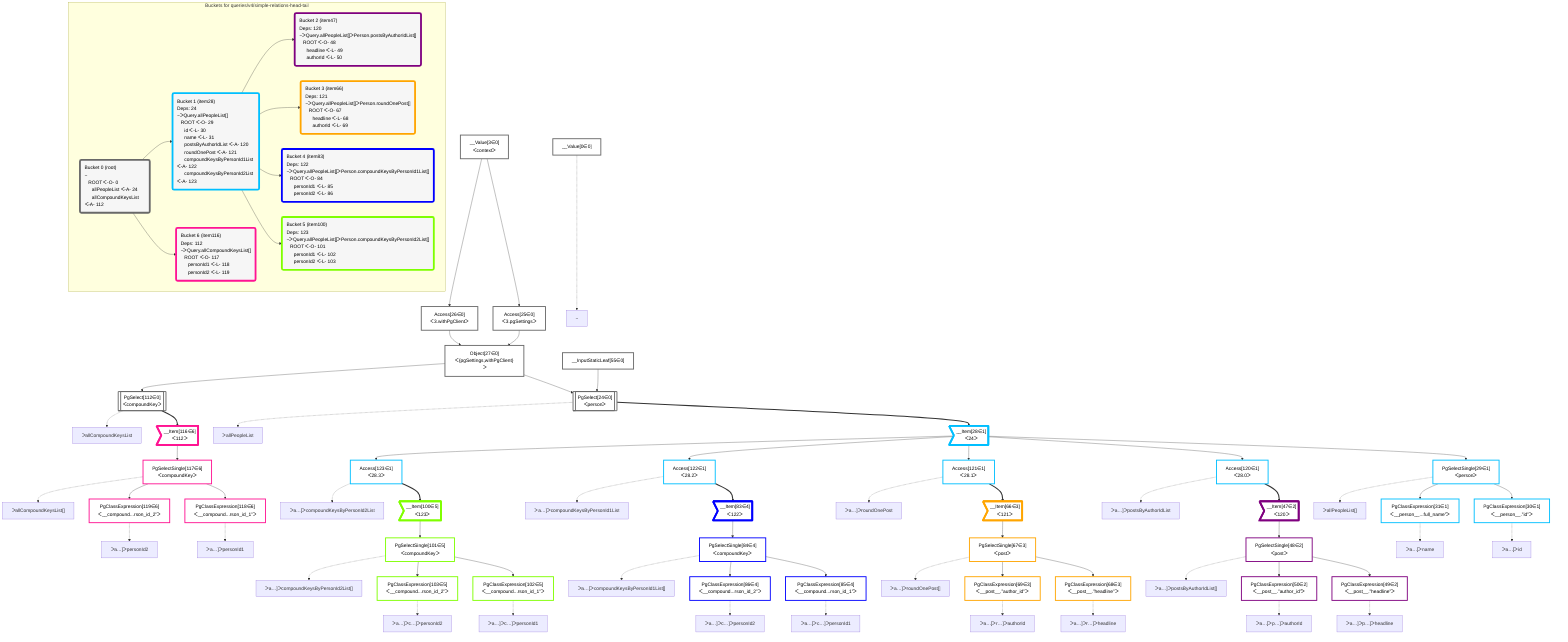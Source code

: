 graph TD
    classDef path fill:#eee,stroke:#000,color:#000
    classDef plan fill:#fff,stroke-width:3px,color:#000
    classDef itemplan fill:#fff,stroke-width:6px,color:#000
    classDef sideeffectplan fill:#f00,stroke-width:6px,color:#000
    classDef bucket fill:#f6f6f6,color:#000,stroke-width:6px,text-align:left


    %% define plans
    __Value0["__Value[0∈0]"]:::plan
    __Value3["__Value[3∈0]<br />ᐸcontextᐳ"]:::plan
    Access25["Access[25∈0]<br />ᐸ3.pgSettingsᐳ"]:::plan
    Access26["Access[26∈0]<br />ᐸ3.withPgClientᐳ"]:::plan
    Object27["Object[27∈0]<br />ᐸ{pgSettings,withPgClient}ᐳ"]:::plan
    __InputStaticLeaf55["__InputStaticLeaf[55∈0]"]:::plan
    PgSelect24[["PgSelect[24∈0]<br />ᐸpersonᐳ"]]:::plan
    __Item28>"__Item[28∈1]<br />ᐸ24ᐳ"]:::itemplan
    PgSelectSingle29["PgSelectSingle[29∈1]<br />ᐸpersonᐳ"]:::plan
    PgClassExpression30["PgClassExpression[30∈1]<br />ᐸ__person__.”id”ᐳ"]:::plan
    PgClassExpression31["PgClassExpression[31∈1]<br />ᐸ__person__...full_name”ᐳ"]:::plan
    Access120["Access[120∈1]<br />ᐸ28.0ᐳ"]:::plan
    __Item47>"__Item[47∈2]<br />ᐸ120ᐳ"]:::itemplan
    PgSelectSingle48["PgSelectSingle[48∈2]<br />ᐸpostᐳ"]:::plan
    PgClassExpression49["PgClassExpression[49∈2]<br />ᐸ__post__.”headline”ᐳ"]:::plan
    PgClassExpression50["PgClassExpression[50∈2]<br />ᐸ__post__.”author_id”ᐳ"]:::plan
    Access121["Access[121∈1]<br />ᐸ28.1ᐳ"]:::plan
    __Item66>"__Item[66∈3]<br />ᐸ121ᐳ"]:::itemplan
    PgSelectSingle67["PgSelectSingle[67∈3]<br />ᐸpostᐳ"]:::plan
    PgClassExpression68["PgClassExpression[68∈3]<br />ᐸ__post__.”headline”ᐳ"]:::plan
    PgClassExpression69["PgClassExpression[69∈3]<br />ᐸ__post__.”author_id”ᐳ"]:::plan
    Access122["Access[122∈1]<br />ᐸ28.2ᐳ"]:::plan
    __Item83>"__Item[83∈4]<br />ᐸ122ᐳ"]:::itemplan
    PgSelectSingle84["PgSelectSingle[84∈4]<br />ᐸcompoundKeyᐳ"]:::plan
    PgClassExpression85["PgClassExpression[85∈4]<br />ᐸ__compound...rson_id_1”ᐳ"]:::plan
    PgClassExpression86["PgClassExpression[86∈4]<br />ᐸ__compound...rson_id_2”ᐳ"]:::plan
    Access123["Access[123∈1]<br />ᐸ28.3ᐳ"]:::plan
    __Item100>"__Item[100∈5]<br />ᐸ123ᐳ"]:::itemplan
    PgSelectSingle101["PgSelectSingle[101∈5]<br />ᐸcompoundKeyᐳ"]:::plan
    PgClassExpression102["PgClassExpression[102∈5]<br />ᐸ__compound...rson_id_1”ᐳ"]:::plan
    PgClassExpression103["PgClassExpression[103∈5]<br />ᐸ__compound...rson_id_2”ᐳ"]:::plan
    PgSelect112[["PgSelect[112∈0]<br />ᐸcompoundKeyᐳ"]]:::plan
    __Item116>"__Item[116∈6]<br />ᐸ112ᐳ"]:::itemplan
    PgSelectSingle117["PgSelectSingle[117∈6]<br />ᐸcompoundKeyᐳ"]:::plan
    PgClassExpression118["PgClassExpression[118∈6]<br />ᐸ__compound...rson_id_1”ᐳ"]:::plan
    PgClassExpression119["PgClassExpression[119∈6]<br />ᐸ__compound...rson_id_2”ᐳ"]:::plan

    %% plan dependencies
    __Value3 --> Access25
    __Value3 --> Access26
    Access25 & Access26 --> Object27
    Object27 & __InputStaticLeaf55 --> PgSelect24
    PgSelect24 ==> __Item28
    __Item28 --> PgSelectSingle29
    PgSelectSingle29 --> PgClassExpression30
    PgSelectSingle29 --> PgClassExpression31
    __Item28 --> Access120
    Access120 ==> __Item47
    __Item47 --> PgSelectSingle48
    PgSelectSingle48 --> PgClassExpression49
    PgSelectSingle48 --> PgClassExpression50
    __Item28 --> Access121
    Access121 ==> __Item66
    __Item66 --> PgSelectSingle67
    PgSelectSingle67 --> PgClassExpression68
    PgSelectSingle67 --> PgClassExpression69
    __Item28 --> Access122
    Access122 ==> __Item83
    __Item83 --> PgSelectSingle84
    PgSelectSingle84 --> PgClassExpression85
    PgSelectSingle84 --> PgClassExpression86
    __Item28 --> Access123
    Access123 ==> __Item100
    __Item100 --> PgSelectSingle101
    PgSelectSingle101 --> PgClassExpression102
    PgSelectSingle101 --> PgClassExpression103
    Object27 --> PgSelect112
    PgSelect112 ==> __Item116
    __Item116 --> PgSelectSingle117
    PgSelectSingle117 --> PgClassExpression118
    PgSelectSingle117 --> PgClassExpression119

    %% plan-to-path relationships
    P0["~"]
    __Value0 -.-> P0
    P24["ᐳallPeopleList"]
    PgSelect24 -.-> P24
    P29["ᐳallPeopleList[]"]
    PgSelectSingle29 -.-> P29
    P30["ᐳa…]ᐳid"]
    PgClassExpression30 -.-> P30
    P31["ᐳa…]ᐳname"]
    PgClassExpression31 -.-> P31
    P48["ᐳa…]ᐳpostsByAuthorIdList[]"]
    PgSelectSingle48 -.-> P48
    P49["ᐳa…]ᐳp…]ᐳheadline"]
    PgClassExpression49 -.-> P49
    P50["ᐳa…]ᐳp…]ᐳauthorId"]
    PgClassExpression50 -.-> P50
    P67["ᐳa…]ᐳroundOnePost[]"]
    PgSelectSingle67 -.-> P67
    P68["ᐳa…]ᐳr…]ᐳheadline"]
    PgClassExpression68 -.-> P68
    P69["ᐳa…]ᐳr…]ᐳauthorId"]
    PgClassExpression69 -.-> P69
    P84["ᐳa…]ᐳcompoundKeysByPersonId1List[]"]
    PgSelectSingle84 -.-> P84
    P85["ᐳa…]ᐳc…]ᐳpersonId1"]
    PgClassExpression85 -.-> P85
    P86["ᐳa…]ᐳc…]ᐳpersonId2"]
    PgClassExpression86 -.-> P86
    P101["ᐳa…]ᐳcompoundKeysByPersonId2List[]"]
    PgSelectSingle101 -.-> P101
    P102["ᐳa…]ᐳc…]ᐳpersonId1"]
    PgClassExpression102 -.-> P102
    P103["ᐳa…]ᐳc…]ᐳpersonId2"]
    PgClassExpression103 -.-> P103
    P112["ᐳallCompoundKeysList"]
    PgSelect112 -.-> P112
    P117["ᐳallCompoundKeysList[]"]
    PgSelectSingle117 -.-> P117
    P118["ᐳa…]ᐳpersonId1"]
    PgClassExpression118 -.-> P118
    P119["ᐳa…]ᐳpersonId2"]
    PgClassExpression119 -.-> P119
    P120["ᐳa…]ᐳpostsByAuthorIdList"]
    Access120 -.-> P120
    P121["ᐳa…]ᐳroundOnePost"]
    Access121 -.-> P121
    P122["ᐳa…]ᐳcompoundKeysByPersonId1List"]
    Access122 -.-> P122
    P123["ᐳa…]ᐳcompoundKeysByPersonId2List"]
    Access123 -.-> P123

    subgraph "Buckets for queries/v4/simple-relations-head-tail"
    Bucket0("Bucket 0 (root)<br />~<br />⠀ROOT ᐸ-O- 0<br />⠀⠀allPeopleList ᐸ-A- 24<br />⠀⠀allCompoundKeysList ᐸ-A- 112"):::bucket
    classDef bucket0 stroke:#696969
    class Bucket0,__Value0,__Value3,PgSelect24,Access25,Access26,Object27,__InputStaticLeaf55,PgSelect112 bucket0
    Bucket1("Bucket 1 (item28)<br />Deps: 24<br />~ᐳQuery.allPeopleList[]<br />⠀ROOT ᐸ-O- 29<br />⠀⠀id ᐸ-L- 30<br />⠀⠀name ᐸ-L- 31<br />⠀⠀postsByAuthorIdList ᐸ-A- 120<br />⠀⠀roundOnePost ᐸ-A- 121<br />⠀⠀compoundKeysByPersonId1List ᐸ-A- 122<br />⠀⠀compoundKeysByPersonId2List ᐸ-A- 123"):::bucket
    classDef bucket1 stroke:#00bfff
    class Bucket1,__Item28,PgSelectSingle29,PgClassExpression30,PgClassExpression31,Access120,Access121,Access122,Access123 bucket1
    Bucket2("Bucket 2 (item47)<br />Deps: 120<br />~ᐳQuery.allPeopleList[]ᐳPerson.postsByAuthorIdList[]<br />⠀ROOT ᐸ-O- 48<br />⠀⠀headline ᐸ-L- 49<br />⠀⠀authorId ᐸ-L- 50"):::bucket
    classDef bucket2 stroke:#7f007f
    class Bucket2,__Item47,PgSelectSingle48,PgClassExpression49,PgClassExpression50 bucket2
    Bucket3("Bucket 3 (item66)<br />Deps: 121<br />~ᐳQuery.allPeopleList[]ᐳPerson.roundOnePost[]<br />⠀ROOT ᐸ-O- 67<br />⠀⠀headline ᐸ-L- 68<br />⠀⠀authorId ᐸ-L- 69"):::bucket
    classDef bucket3 stroke:#ffa500
    class Bucket3,__Item66,PgSelectSingle67,PgClassExpression68,PgClassExpression69 bucket3
    Bucket4("Bucket 4 (item83)<br />Deps: 122<br />~ᐳQuery.allPeopleList[]ᐳPerson.compoundKeysByPersonId1List[]<br />⠀ROOT ᐸ-O- 84<br />⠀⠀personId1 ᐸ-L- 85<br />⠀⠀personId2 ᐸ-L- 86"):::bucket
    classDef bucket4 stroke:#0000ff
    class Bucket4,__Item83,PgSelectSingle84,PgClassExpression85,PgClassExpression86 bucket4
    Bucket5("Bucket 5 (item100)<br />Deps: 123<br />~ᐳQuery.allPeopleList[]ᐳPerson.compoundKeysByPersonId2List[]<br />⠀ROOT ᐸ-O- 101<br />⠀⠀personId1 ᐸ-L- 102<br />⠀⠀personId2 ᐸ-L- 103"):::bucket
    classDef bucket5 stroke:#7fff00
    class Bucket5,__Item100,PgSelectSingle101,PgClassExpression102,PgClassExpression103 bucket5
    Bucket6("Bucket 6 (item116)<br />Deps: 112<br />~ᐳQuery.allCompoundKeysList[]<br />⠀ROOT ᐸ-O- 117<br />⠀⠀personId1 ᐸ-L- 118<br />⠀⠀personId2 ᐸ-L- 119"):::bucket
    classDef bucket6 stroke:#ff1493
    class Bucket6,__Item116,PgSelectSingle117,PgClassExpression118,PgClassExpression119 bucket6
    Bucket0 --> Bucket1 & Bucket6
    Bucket1 --> Bucket2 & Bucket3 & Bucket4 & Bucket5
    end